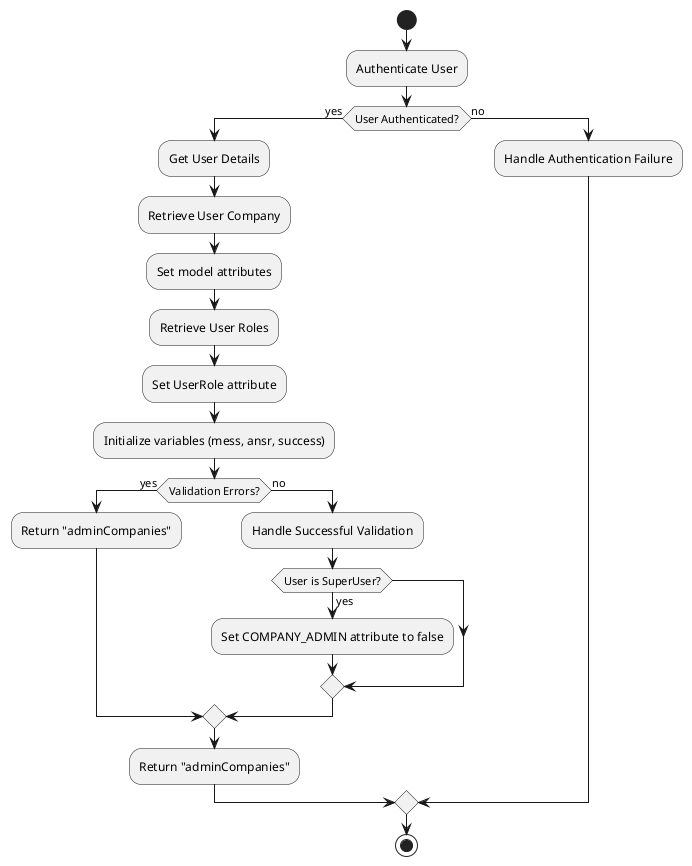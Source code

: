 @startuml
|Main Flow|
start
:Authenticate User;
if (User Authenticated?) then (yes)
  :Get User Details;
  :Retrieve User Company;
  :Set model attributes;
  :Retrieve User Roles;
  :Set UserRole attribute;
  :Initialize variables (mess, ansr, success);
  if (Validation Errors?) then (yes)
    :Return "adminCompanies";
  else (no)
    :Handle Successful Validation;
    if (User is SuperUser?) then (yes)
      :Set COMPANY_ADMIN attribute to false;
    endif
  endif
  :Return "adminCompanies";
else (no)
  :Handle Authentication Failure;
endif
stop
@enduml
